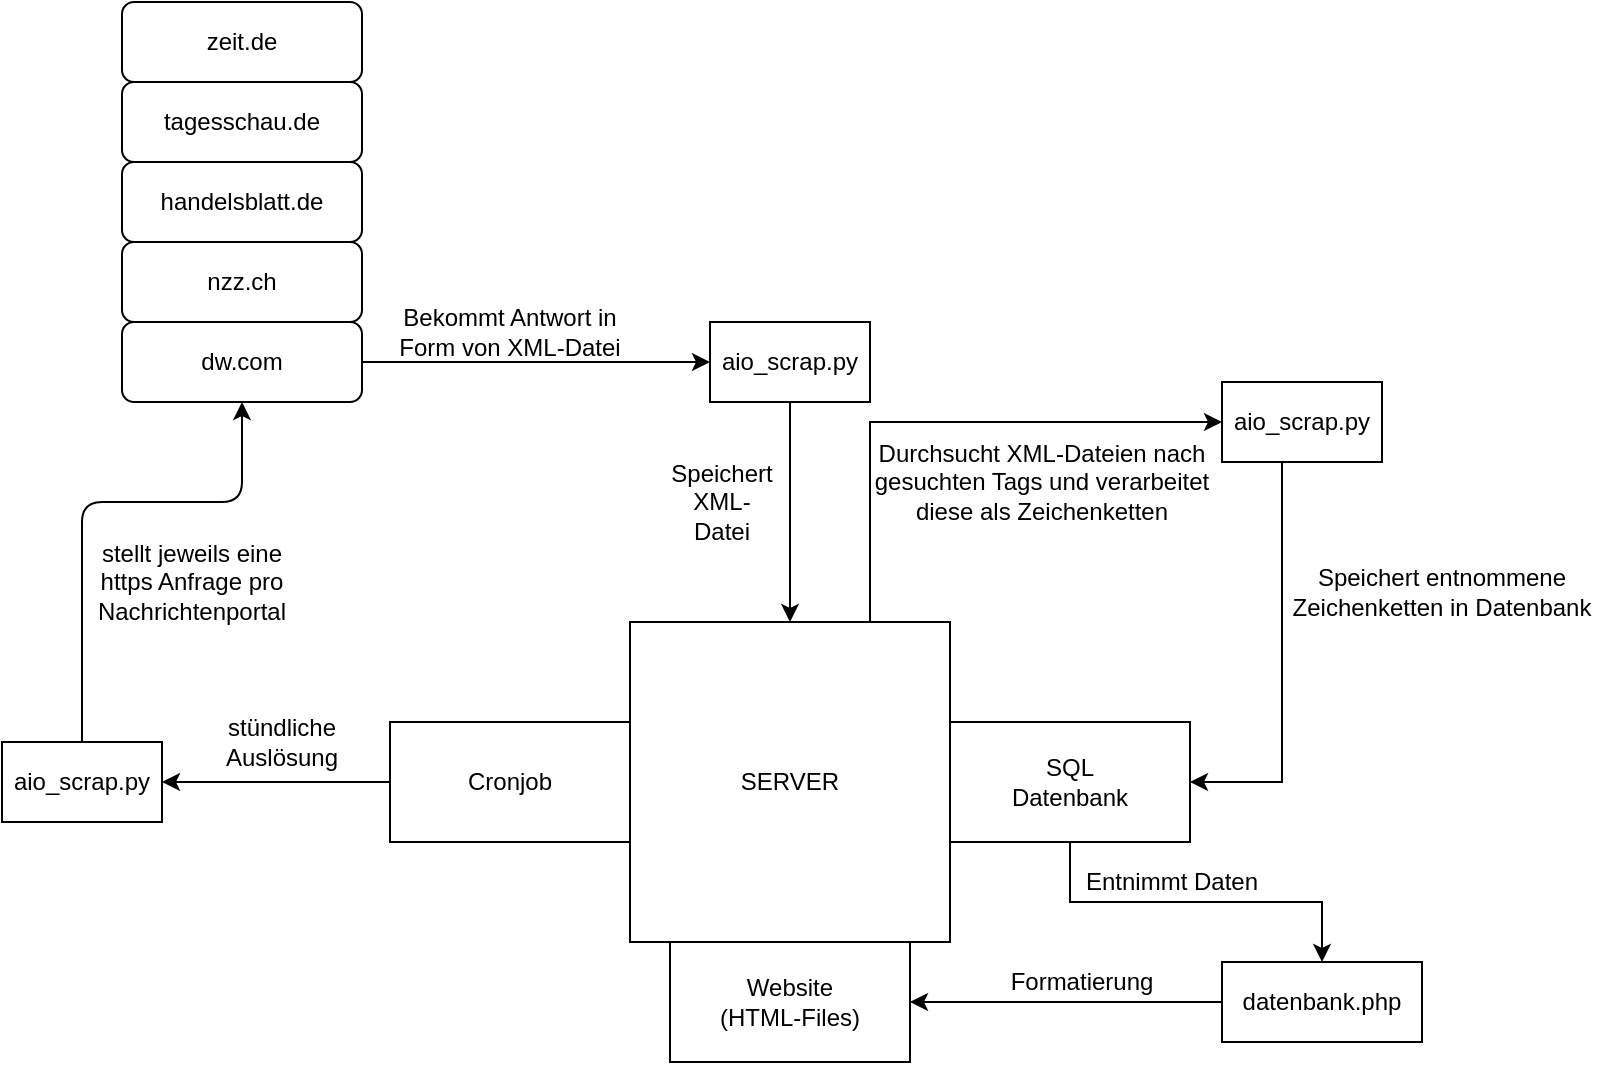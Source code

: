 <mxfile version="12.9.13" type="device"><diagram id="C5RBs43oDa-KdzZeNtuy" name="Page-1"><mxGraphModel dx="1522" dy="822" grid="1" gridSize="10" guides="1" tooltips="1" connect="1" arrows="1" fold="1" page="1" pageScale="1" pageWidth="827" pageHeight="1169" math="0" shadow="0"><root><mxCell id="WIyWlLk6GJQsqaUBKTNV-0"/><mxCell id="WIyWlLk6GJQsqaUBKTNV-1" parent="WIyWlLk6GJQsqaUBKTNV-0"/><mxCell id="WIyWlLk6GJQsqaUBKTNV-3" value="zeit.de" style="rounded=1;whiteSpace=wrap;html=1;fontSize=12;glass=0;strokeWidth=1;shadow=0;" parent="WIyWlLk6GJQsqaUBKTNV-1" vertex="1"><mxGeometry x="80" y="30" width="120" height="40" as="geometry"/></mxCell><mxCell id="tjmilAIiVgTIxiDyUhK2-0" value="dw.com" style="rounded=1;whiteSpace=wrap;html=1;fontSize=12;glass=0;strokeWidth=1;shadow=0;" vertex="1" parent="WIyWlLk6GJQsqaUBKTNV-1"><mxGeometry x="80" y="190" width="120" height="40" as="geometry"/></mxCell><mxCell id="tjmilAIiVgTIxiDyUhK2-1" value="tagesschau.de" style="rounded=1;whiteSpace=wrap;html=1;fontSize=12;glass=0;strokeWidth=1;shadow=0;" vertex="1" parent="WIyWlLk6GJQsqaUBKTNV-1"><mxGeometry x="80" y="70" width="120" height="40" as="geometry"/></mxCell><mxCell id="tjmilAIiVgTIxiDyUhK2-2" value="nzz.ch" style="rounded=1;whiteSpace=wrap;html=1;fontSize=12;glass=0;strokeWidth=1;shadow=0;" vertex="1" parent="WIyWlLk6GJQsqaUBKTNV-1"><mxGeometry x="80" y="150" width="120" height="40" as="geometry"/></mxCell><mxCell id="tjmilAIiVgTIxiDyUhK2-3" value="handelsblatt.de" style="rounded=1;whiteSpace=wrap;html=1;fontSize=12;glass=0;strokeWidth=1;shadow=0;" vertex="1" parent="WIyWlLk6GJQsqaUBKTNV-1"><mxGeometry x="80" y="110" width="120" height="40" as="geometry"/></mxCell><mxCell id="tjmilAIiVgTIxiDyUhK2-29" style="edgeStyle=orthogonalEdgeStyle;rounded=0;orthogonalLoop=1;jettySize=auto;html=1;exitX=0.75;exitY=0;exitDx=0;exitDy=0;entryX=0;entryY=0.5;entryDx=0;entryDy=0;" edge="1" parent="WIyWlLk6GJQsqaUBKTNV-1" source="tjmilAIiVgTIxiDyUhK2-4" target="tjmilAIiVgTIxiDyUhK2-28"><mxGeometry relative="1" as="geometry"><mxPoint x="600" y="210" as="sourcePoint"/><mxPoint x="580" y="200" as="targetPoint"/><Array as="points"><mxPoint x="454" y="240"/></Array></mxGeometry></mxCell><mxCell id="tjmilAIiVgTIxiDyUhK2-4" value="SERVER" style="whiteSpace=wrap;html=1;aspect=fixed;" vertex="1" parent="WIyWlLk6GJQsqaUBKTNV-1"><mxGeometry x="334" y="340" width="160" height="160" as="geometry"/></mxCell><mxCell id="tjmilAIiVgTIxiDyUhK2-5" value="Cronjob" style="rounded=0;whiteSpace=wrap;html=1;" vertex="1" parent="WIyWlLk6GJQsqaUBKTNV-1"><mxGeometry x="214" y="390" width="120" height="60" as="geometry"/></mxCell><mxCell id="tjmilAIiVgTIxiDyUhK2-37" style="edgeStyle=orthogonalEdgeStyle;rounded=0;orthogonalLoop=1;jettySize=auto;html=1;exitX=0.5;exitY=1;exitDx=0;exitDy=0;" edge="1" parent="WIyWlLk6GJQsqaUBKTNV-1" source="tjmilAIiVgTIxiDyUhK2-6" target="tjmilAIiVgTIxiDyUhK2-36"><mxGeometry relative="1" as="geometry"/></mxCell><mxCell id="tjmilAIiVgTIxiDyUhK2-6" value="SQL &lt;br&gt;Datenbank" style="rounded=0;whiteSpace=wrap;html=1;" vertex="1" parent="WIyWlLk6GJQsqaUBKTNV-1"><mxGeometry x="494" y="390" width="120" height="60" as="geometry"/></mxCell><mxCell id="tjmilAIiVgTIxiDyUhK2-7" value="Website&lt;br&gt;(HTML-Files)" style="rounded=0;whiteSpace=wrap;html=1;" vertex="1" parent="WIyWlLk6GJQsqaUBKTNV-1"><mxGeometry x="354" y="500" width="120" height="60" as="geometry"/></mxCell><mxCell id="tjmilAIiVgTIxiDyUhK2-12" value="" style="endArrow=classic;html=1;exitX=0;exitY=0.5;exitDx=0;exitDy=0;" edge="1" parent="WIyWlLk6GJQsqaUBKTNV-1" source="tjmilAIiVgTIxiDyUhK2-5" target="tjmilAIiVgTIxiDyUhK2-13"><mxGeometry width="50" height="50" relative="1" as="geometry"><mxPoint x="390" y="440" as="sourcePoint"/><mxPoint x="180" y="510" as="targetPoint"/></mxGeometry></mxCell><mxCell id="tjmilAIiVgTIxiDyUhK2-13" value="aio_scrap.py" style="rounded=0;whiteSpace=wrap;html=1;" vertex="1" parent="WIyWlLk6GJQsqaUBKTNV-1"><mxGeometry x="20" y="400" width="80" height="40" as="geometry"/></mxCell><mxCell id="tjmilAIiVgTIxiDyUhK2-15" value="stündliche Auslösung" style="text;html=1;strokeColor=none;fillColor=none;align=center;verticalAlign=middle;whiteSpace=wrap;rounded=0;" vertex="1" parent="WIyWlLk6GJQsqaUBKTNV-1"><mxGeometry x="140" y="390" width="40" height="20" as="geometry"/></mxCell><mxCell id="tjmilAIiVgTIxiDyUhK2-16" value="" style="endArrow=classic;html=1;exitX=0.5;exitY=0;exitDx=0;exitDy=0;entryX=0.5;entryY=1;entryDx=0;entryDy=0;" edge="1" parent="WIyWlLk6GJQsqaUBKTNV-1" source="tjmilAIiVgTIxiDyUhK2-13" target="tjmilAIiVgTIxiDyUhK2-0"><mxGeometry width="50" height="50" relative="1" as="geometry"><mxPoint x="320" y="440" as="sourcePoint"/><mxPoint x="370" y="390" as="targetPoint"/><Array as="points"><mxPoint x="60" y="280"/><mxPoint x="140" y="280"/></Array></mxGeometry></mxCell><mxCell id="tjmilAIiVgTIxiDyUhK2-17" value="stellt jeweils eine https Anfrage pro Nachrichtenportal" style="text;html=1;strokeColor=none;fillColor=none;align=center;verticalAlign=middle;whiteSpace=wrap;rounded=0;" vertex="1" parent="WIyWlLk6GJQsqaUBKTNV-1"><mxGeometry x="60" y="310" width="110" height="20" as="geometry"/></mxCell><mxCell id="tjmilAIiVgTIxiDyUhK2-20" value="" style="endArrow=classic;html=1;entryX=0.5;entryY=0;entryDx=0;entryDy=0;exitX=0.5;exitY=1;exitDx=0;exitDy=0;" edge="1" parent="WIyWlLk6GJQsqaUBKTNV-1" source="tjmilAIiVgTIxiDyUhK2-21" target="tjmilAIiVgTIxiDyUhK2-4"><mxGeometry width="50" height="50" relative="1" as="geometry"><mxPoint x="280" y="260" as="sourcePoint"/><mxPoint x="440" y="390" as="targetPoint"/></mxGeometry></mxCell><mxCell id="tjmilAIiVgTIxiDyUhK2-21" value="aio_scrap.py" style="rounded=0;whiteSpace=wrap;html=1;" vertex="1" parent="WIyWlLk6GJQsqaUBKTNV-1"><mxGeometry x="374" y="190" width="80" height="40" as="geometry"/></mxCell><mxCell id="tjmilAIiVgTIxiDyUhK2-22" value="" style="endArrow=classic;html=1;exitX=1;exitY=0.5;exitDx=0;exitDy=0;entryX=0;entryY=0.5;entryDx=0;entryDy=0;" edge="1" parent="WIyWlLk6GJQsqaUBKTNV-1" source="tjmilAIiVgTIxiDyUhK2-0" target="tjmilAIiVgTIxiDyUhK2-21"><mxGeometry width="50" height="50" relative="1" as="geometry"><mxPoint x="390" y="440" as="sourcePoint"/><mxPoint x="440" y="390" as="targetPoint"/></mxGeometry></mxCell><mxCell id="tjmilAIiVgTIxiDyUhK2-23" value="Bekommt Antwort in Form von XML-Datei" style="text;html=1;strokeColor=none;fillColor=none;align=center;verticalAlign=middle;whiteSpace=wrap;rounded=0;" vertex="1" parent="WIyWlLk6GJQsqaUBKTNV-1"><mxGeometry x="214" y="190" width="120" height="10" as="geometry"/></mxCell><mxCell id="tjmilAIiVgTIxiDyUhK2-25" value="Speichert XML-Datei" style="text;html=1;strokeColor=none;fillColor=none;align=center;verticalAlign=middle;whiteSpace=wrap;rounded=0;" vertex="1" parent="WIyWlLk6GJQsqaUBKTNV-1"><mxGeometry x="360" y="270" width="40" height="20" as="geometry"/></mxCell><mxCell id="tjmilAIiVgTIxiDyUhK2-31" style="edgeStyle=orthogonalEdgeStyle;rounded=0;orthogonalLoop=1;jettySize=auto;html=1;entryX=1;entryY=0.5;entryDx=0;entryDy=0;exitX=0.5;exitY=1;exitDx=0;exitDy=0;" edge="1" parent="WIyWlLk6GJQsqaUBKTNV-1" source="tjmilAIiVgTIxiDyUhK2-28" target="tjmilAIiVgTIxiDyUhK2-6"><mxGeometry relative="1" as="geometry"><mxPoint x="570" y="590" as="targetPoint"/><Array as="points"><mxPoint x="660" y="420"/></Array></mxGeometry></mxCell><mxCell id="tjmilAIiVgTIxiDyUhK2-28" value="aio_scrap.py" style="rounded=0;whiteSpace=wrap;html=1;" vertex="1" parent="WIyWlLk6GJQsqaUBKTNV-1"><mxGeometry x="630" y="220" width="80" height="40" as="geometry"/></mxCell><mxCell id="tjmilAIiVgTIxiDyUhK2-30" value="Durchsucht XML-Dateien nach gesuchten Tags und verarbeitet diese als Zeichenketten" style="text;html=1;strokeColor=none;fillColor=none;align=center;verticalAlign=middle;whiteSpace=wrap;rounded=0;" vertex="1" parent="WIyWlLk6GJQsqaUBKTNV-1"><mxGeometry x="440" y="240" width="200" height="60" as="geometry"/></mxCell><mxCell id="tjmilAIiVgTIxiDyUhK2-32" value="Speichert entnommene Zeichenketten in Datenbank" style="text;html=1;strokeColor=none;fillColor=none;align=center;verticalAlign=middle;whiteSpace=wrap;rounded=0;" vertex="1" parent="WIyWlLk6GJQsqaUBKTNV-1"><mxGeometry x="660" y="290" width="160" height="70" as="geometry"/></mxCell><mxCell id="tjmilAIiVgTIxiDyUhK2-39" style="edgeStyle=orthogonalEdgeStyle;rounded=0;orthogonalLoop=1;jettySize=auto;html=1;exitX=0;exitY=0.5;exitDx=0;exitDy=0;entryX=1;entryY=0.5;entryDx=0;entryDy=0;" edge="1" parent="WIyWlLk6GJQsqaUBKTNV-1" source="tjmilAIiVgTIxiDyUhK2-36" target="tjmilAIiVgTIxiDyUhK2-7"><mxGeometry relative="1" as="geometry"/></mxCell><mxCell id="tjmilAIiVgTIxiDyUhK2-36" value="datenbank.php" style="rounded=0;whiteSpace=wrap;html=1;" vertex="1" parent="WIyWlLk6GJQsqaUBKTNV-1"><mxGeometry x="630" y="510" width="100" height="40" as="geometry"/></mxCell><mxCell id="tjmilAIiVgTIxiDyUhK2-38" value="Entnimmt Daten" style="text;html=1;strokeColor=none;fillColor=none;align=center;verticalAlign=middle;whiteSpace=wrap;rounded=0;" vertex="1" parent="WIyWlLk6GJQsqaUBKTNV-1"><mxGeometry x="560" y="460" width="90" height="20" as="geometry"/></mxCell><mxCell id="tjmilAIiVgTIxiDyUhK2-41" value="Formatierung" style="text;html=1;strokeColor=none;fillColor=none;align=center;verticalAlign=middle;whiteSpace=wrap;rounded=0;" vertex="1" parent="WIyWlLk6GJQsqaUBKTNV-1"><mxGeometry x="540" y="510" width="40" height="20" as="geometry"/></mxCell></root></mxGraphModel></diagram></mxfile>